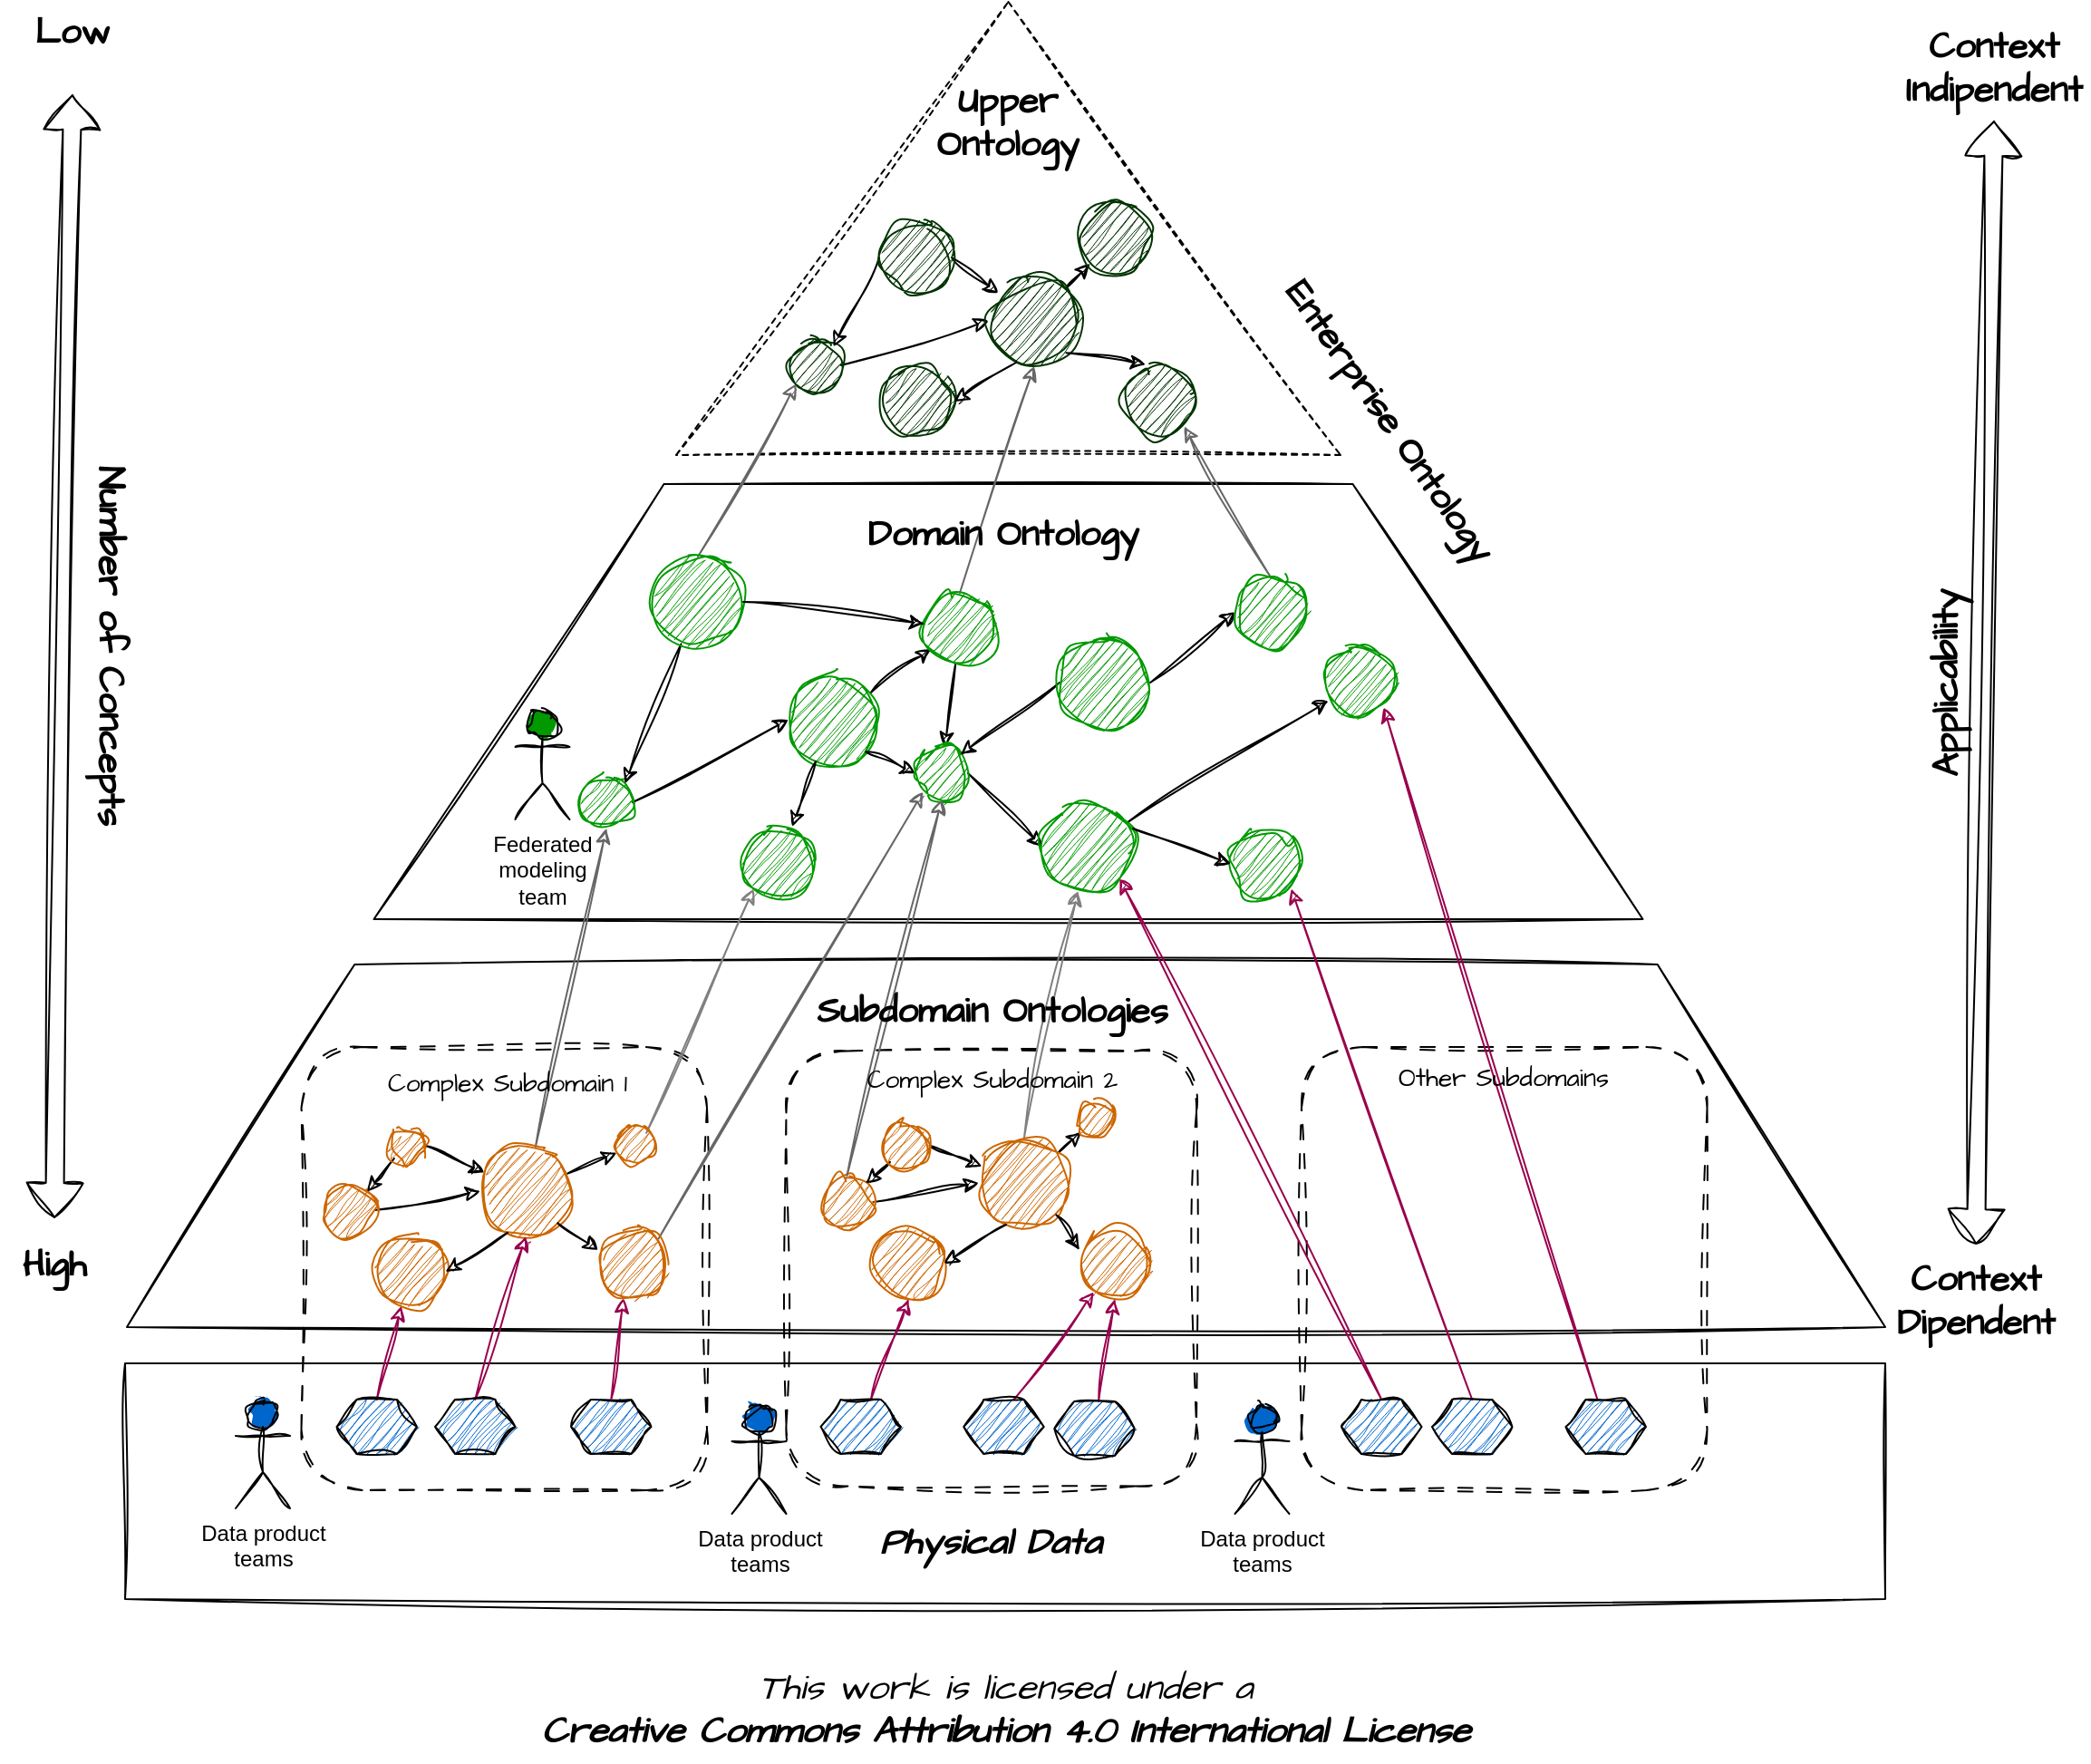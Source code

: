 <mxfile version="22.0.8" type="google">
  <diagram name="009-ontology-layers" id="O0EzCrE9_i2seC9WDiSg">
    <mxGraphModel grid="1" page="1" gridSize="10" guides="1" tooltips="1" connect="1" arrows="1" fold="1" pageScale="1" pageWidth="827" pageHeight="1169" math="0" shadow="0">
      <root>
        <mxCell id="0" />
        <mxCell id="1" parent="0" />
        <mxCell id="VSZ_r1YbwB4cjB5XSmfl-58" value="&lt;div&gt;&lt;i&gt;This work is licensed under a&lt;/i&gt;&lt;/div&gt;&lt;div&gt;&lt;b&gt;&lt;i&gt;Creative Commons Attribution 4.0 International License&lt;/i&gt;&lt;/b&gt;&lt;/div&gt;" style="text;html=1;strokeColor=none;fillColor=none;align=center;verticalAlign=middle;whiteSpace=wrap;rounded=0;fontSize=20;fontFamily=Architects Daughter;" vertex="1" parent="1">
          <mxGeometry x="-80" y="1000" width="970" height="60" as="geometry" />
        </mxCell>
        <mxCell id="y1pRrTlOwB5edAqpeRNv-113" value="" style="triangle;whiteSpace=wrap;html=1;sketch=1;hachureGap=4;jiggle=2;curveFitting=1;fontFamily=Architects Daughter;fontSource=https%3A%2F%2Ffonts.googleapis.com%2Fcss%3Ffamily%3DArchitects%2BDaughter;fontSize=20;rotation=-90;dashed=1;" vertex="1" parent="1">
          <mxGeometry x="281.25" y="30.75" width="250" height="366.5" as="geometry" />
        </mxCell>
        <mxCell id="y1pRrTlOwB5edAqpeRNv-114" value="" style="shape=trapezoid;perimeter=trapezoidPerimeter;whiteSpace=wrap;html=1;fixedSize=1;sketch=1;hachureGap=4;jiggle=2;curveFitting=1;fontFamily=Architects Daughter;fontSource=https%3A%2F%2Ffonts.googleapis.com%2Fcss%3Ffamily%3DArchitects%2BDaughter;fontSize=20;size=160;" vertex="1" parent="1">
          <mxGeometry x="56.25" y="355" width="700" height="240" as="geometry" />
        </mxCell>
        <mxCell id="y1pRrTlOwB5edAqpeRNv-115" value="" style="shape=trapezoid;perimeter=trapezoidPerimeter;whiteSpace=wrap;html=1;fixedSize=1;sketch=1;hachureGap=4;jiggle=2;curveFitting=1;fontFamily=Architects Daughter;fontSource=https%3A%2F%2Ffonts.googleapis.com%2Fcss%3Ffamily%3DArchitects%2BDaughter;fontSize=20;size=125.62;" vertex="1" parent="1">
          <mxGeometry x="-80" y="620" width="970" height="200" as="geometry" />
        </mxCell>
        <mxCell id="y1pRrTlOwB5edAqpeRNv-116" style="edgeStyle=none;rounded=0;sketch=1;hachureGap=4;jiggle=2;curveFitting=1;orthogonalLoop=1;jettySize=auto;html=1;exitX=1;exitY=0.5;exitDx=0;exitDy=0;entryX=0;entryY=0.5;entryDx=0;entryDy=0;fontFamily=Architects Daughter;fontSource=https%3A%2F%2Ffonts.googleapis.com%2Fcss%3Ffamily%3DArchitects%2BDaughter;fontSize=16;" edge="1" parent="1" source="y1pRrTlOwB5edAqpeRNv-117" target="y1pRrTlOwB5edAqpeRNv-123">
          <mxGeometry relative="1" as="geometry" />
        </mxCell>
        <mxCell id="y1pRrTlOwB5edAqpeRNv-117" value="" style="ellipse;whiteSpace=wrap;html=1;aspect=fixed;sketch=1;curveFitting=1;jiggle=2;strokeColor=#003300;fillColor=#003300;" vertex="1" parent="1">
          <mxGeometry x="285" y="275" width="29" height="29" as="geometry" />
        </mxCell>
        <mxCell id="y1pRrTlOwB5edAqpeRNv-118" value="" style="ellipse;whiteSpace=wrap;html=1;aspect=fixed;sketch=1;curveFitting=1;jiggle=2;strokeColor=#003300;fillColor=#003300;" vertex="1" parent="1">
          <mxGeometry x="470" y="290" width="39" height="39" as="geometry" />
        </mxCell>
        <mxCell id="y1pRrTlOwB5edAqpeRNv-119" style="edgeStyle=none;rounded=0;sketch=1;hachureGap=4;jiggle=2;curveFitting=1;orthogonalLoop=1;jettySize=auto;html=1;fontFamily=Architects Daughter;fontSource=https%3A%2F%2Ffonts.googleapis.com%2Fcss%3Ffamily%3DArchitects%2BDaughter;fontSize=16;exitX=1;exitY=0.5;exitDx=0;exitDy=0;" edge="1" parent="1" source="y1pRrTlOwB5edAqpeRNv-121" target="y1pRrTlOwB5edAqpeRNv-123">
          <mxGeometry relative="1" as="geometry" />
        </mxCell>
        <mxCell id="y1pRrTlOwB5edAqpeRNv-120" style="edgeStyle=none;rounded=0;sketch=1;hachureGap=4;jiggle=2;curveFitting=1;orthogonalLoop=1;jettySize=auto;html=1;exitX=0;exitY=0.5;exitDx=0;exitDy=0;entryX=1;entryY=0;entryDx=0;entryDy=0;fontFamily=Architects Daughter;fontSource=https%3A%2F%2Ffonts.googleapis.com%2Fcss%3Ffamily%3DArchitects%2BDaughter;fontSize=16;" edge="1" parent="1" source="y1pRrTlOwB5edAqpeRNv-121" target="y1pRrTlOwB5edAqpeRNv-117">
          <mxGeometry relative="1" as="geometry" />
        </mxCell>
        <mxCell id="y1pRrTlOwB5edAqpeRNv-121" value="" style="ellipse;whiteSpace=wrap;html=1;aspect=fixed;sketch=1;curveFitting=1;jiggle=2;strokeColor=#003300;fillColor=#003300;fontStyle=1" vertex="1" parent="1">
          <mxGeometry x="335" y="210" width="40" height="40" as="geometry" />
        </mxCell>
        <mxCell id="y1pRrTlOwB5edAqpeRNv-122" value="" style="edgeStyle=none;rounded=0;sketch=1;hachureGap=4;jiggle=2;curveFitting=1;orthogonalLoop=1;jettySize=auto;html=1;fontFamily=Architects Daughter;fontSource=https%3A%2F%2Ffonts.googleapis.com%2Fcss%3Ffamily%3DArchitects%2BDaughter;fontSize=16;" edge="1" parent="1" source="y1pRrTlOwB5edAqpeRNv-123" target="y1pRrTlOwB5edAqpeRNv-127">
          <mxGeometry relative="1" as="geometry" />
        </mxCell>
        <mxCell id="y1pRrTlOwB5edAqpeRNv-123" value="" style="ellipse;whiteSpace=wrap;html=1;aspect=fixed;sketch=1;curveFitting=1;jiggle=2;strokeColor=#003300;fillColor=#003300;fontStyle=1;hachureGap=4;fontFamily=Architects Daughter;fontSource=https%3A%2F%2Ffonts.googleapis.com%2Fcss%3Ffamily%3DArchitects%2BDaughter;fontSize=20;" vertex="1" parent="1">
          <mxGeometry x="395.5" y="240" width="50" height="50" as="geometry" />
        </mxCell>
        <mxCell id="y1pRrTlOwB5edAqpeRNv-124" value="" style="ellipse;whiteSpace=wrap;html=1;aspect=fixed;sketch=1;curveFitting=1;jiggle=2;strokeColor=#003300;fillColor=#003300;" vertex="1" parent="1">
          <mxGeometry x="337.25" y="290" width="39" height="39" as="geometry" />
        </mxCell>
        <mxCell id="y1pRrTlOwB5edAqpeRNv-125" style="edgeStyle=none;rounded=0;sketch=1;hachureGap=4;jiggle=2;curveFitting=1;orthogonalLoop=1;jettySize=auto;html=1;exitX=0.3;exitY=0.96;exitDx=0;exitDy=0;entryX=1;entryY=0.5;entryDx=0;entryDy=0;fontFamily=Architects Daughter;fontSource=https%3A%2F%2Ffonts.googleapis.com%2Fcss%3Ffamily%3DArchitects%2BDaughter;fontSize=16;exitPerimeter=0;" edge="1" parent="1" source="y1pRrTlOwB5edAqpeRNv-123" target="y1pRrTlOwB5edAqpeRNv-124">
          <mxGeometry relative="1" as="geometry" />
        </mxCell>
        <mxCell id="y1pRrTlOwB5edAqpeRNv-126" style="edgeStyle=none;rounded=0;sketch=1;hachureGap=4;jiggle=2;curveFitting=1;orthogonalLoop=1;jettySize=auto;html=1;exitX=1;exitY=1;exitDx=0;exitDy=0;entryX=0.308;entryY=-0.026;entryDx=0;entryDy=0;entryPerimeter=0;fontFamily=Architects Daughter;fontSource=https%3A%2F%2Ffonts.googleapis.com%2Fcss%3Ffamily%3DArchitects%2BDaughter;fontSize=16;" edge="1" parent="1" source="y1pRrTlOwB5edAqpeRNv-123" target="y1pRrTlOwB5edAqpeRNv-118">
          <mxGeometry relative="1" as="geometry" />
        </mxCell>
        <mxCell id="y1pRrTlOwB5edAqpeRNv-127" value="" style="ellipse;whiteSpace=wrap;html=1;aspect=fixed;sketch=1;curveFitting=1;jiggle=2;strokeColor=#003300;fillColor=#003300;" vertex="1" parent="1">
          <mxGeometry x="445.5" y="200" width="39" height="39" as="geometry" />
        </mxCell>
        <mxCell id="y1pRrTlOwB5edAqpeRNv-128" style="edgeStyle=none;rounded=0;sketch=1;hachureGap=4;jiggle=2;curveFitting=1;orthogonalLoop=1;jettySize=auto;html=1;exitX=1;exitY=0.5;exitDx=0;exitDy=0;entryX=0;entryY=0.5;entryDx=0;entryDy=0;fontFamily=Architects Daughter;fontSource=https%3A%2F%2Ffonts.googleapis.com%2Fcss%3Ffamily%3DArchitects%2BDaughter;fontSize=16;" edge="1" parent="1" source="y1pRrTlOwB5edAqpeRNv-129" target="y1pRrTlOwB5edAqpeRNv-134">
          <mxGeometry relative="1" as="geometry" />
        </mxCell>
        <mxCell id="y1pRrTlOwB5edAqpeRNv-129" value="" style="ellipse;whiteSpace=wrap;html=1;aspect=fixed;sketch=1;curveFitting=1;jiggle=2;strokeColor=#009900;fillColor=#009900;" vertex="1" parent="1">
          <mxGeometry x="170" y="516" width="29" height="29" as="geometry" />
        </mxCell>
        <mxCell id="y1pRrTlOwB5edAqpeRNv-130" style="edgeStyle=none;rounded=0;sketch=1;hachureGap=4;jiggle=2;curveFitting=1;orthogonalLoop=1;jettySize=auto;html=1;entryX=1;entryY=0;entryDx=0;entryDy=0;fontFamily=Architects Daughter;fontSource=https%3A%2F%2Ffonts.googleapis.com%2Fcss%3Ffamily%3DArchitects%2BDaughter;fontSize=16;" edge="1" parent="1" source="y1pRrTlOwB5edAqpeRNv-132" target="y1pRrTlOwB5edAqpeRNv-129">
          <mxGeometry relative="1" as="geometry" />
        </mxCell>
        <mxCell id="y1pRrTlOwB5edAqpeRNv-131" style="edgeStyle=none;rounded=0;sketch=1;hachureGap=4;jiggle=2;curveFitting=1;orthogonalLoop=1;jettySize=auto;html=1;exitX=0.5;exitY=0;exitDx=0;exitDy=0;entryX=0;entryY=1;entryDx=0;entryDy=0;fontFamily=Architects Daughter;fontSource=https%3A%2F%2Ffonts.googleapis.com%2Fcss%3Ffamily%3DArchitects%2BDaughter;fontSize=16;strokeColor=#666666;" edge="1" parent="1" source="y1pRrTlOwB5edAqpeRNv-132" target="y1pRrTlOwB5edAqpeRNv-117">
          <mxGeometry relative="1" as="geometry" />
        </mxCell>
        <mxCell id="y1pRrTlOwB5edAqpeRNv-132" value="" style="ellipse;whiteSpace=wrap;html=1;aspect=fixed;sketch=1;curveFitting=1;jiggle=2;strokeColor=#009900;fillColor=#009900;fontStyle=1" vertex="1" parent="1">
          <mxGeometry x="210" y="395" width="50" height="50" as="geometry" />
        </mxCell>
        <mxCell id="y1pRrTlOwB5edAqpeRNv-133" value="" style="edgeStyle=none;rounded=0;sketch=1;hachureGap=4;jiggle=2;curveFitting=1;orthogonalLoop=1;jettySize=auto;html=1;fontFamily=Architects Daughter;fontSource=https%3A%2F%2Ffonts.googleapis.com%2Fcss%3Ffamily%3DArchitects%2BDaughter;fontSize=16;" edge="1" parent="1" source="y1pRrTlOwB5edAqpeRNv-134" target="y1pRrTlOwB5edAqpeRNv-140">
          <mxGeometry relative="1" as="geometry" />
        </mxCell>
        <mxCell id="y1pRrTlOwB5edAqpeRNv-134" value="" style="ellipse;whiteSpace=wrap;html=1;aspect=fixed;sketch=1;curveFitting=1;jiggle=2;strokeColor=#009900;fillColor=#009900;fontStyle=1;hachureGap=4;fontFamily=Architects Daughter;fontSource=https%3A%2F%2Ffonts.googleapis.com%2Fcss%3Ffamily%3DArchitects%2BDaughter;fontSize=20;" vertex="1" parent="1">
          <mxGeometry x="285" y="460" width="50" height="50" as="geometry" />
        </mxCell>
        <mxCell id="y1pRrTlOwB5edAqpeRNv-135" value="" style="ellipse;whiteSpace=wrap;html=1;aspect=fixed;sketch=1;curveFitting=1;jiggle=2;strokeColor=#009900;fillColor=#009900;" vertex="1" parent="1">
          <mxGeometry x="260" y="545" width="39" height="39" as="geometry" />
        </mxCell>
        <mxCell id="y1pRrTlOwB5edAqpeRNv-136" style="edgeStyle=none;rounded=0;sketch=1;hachureGap=4;jiggle=2;curveFitting=1;orthogonalLoop=1;jettySize=auto;html=1;exitX=0.3;exitY=0.96;exitDx=0;exitDy=0;entryX=0.692;entryY=-0.026;entryDx=0;entryDy=0;entryPerimeter=0;fontFamily=Architects Daughter;fontSource=https%3A%2F%2Ffonts.googleapis.com%2Fcss%3Ffamily%3DArchitects%2BDaughter;fontSize=16;exitPerimeter=0;" edge="1" parent="1" source="y1pRrTlOwB5edAqpeRNv-134" target="y1pRrTlOwB5edAqpeRNv-135">
          <mxGeometry relative="1" as="geometry" />
        </mxCell>
        <mxCell id="y1pRrTlOwB5edAqpeRNv-137" style="edgeStyle=none;rounded=0;sketch=1;hachureGap=4;jiggle=2;curveFitting=1;orthogonalLoop=1;jettySize=auto;html=1;exitX=1;exitY=1;exitDx=0;exitDy=0;entryX=0;entryY=0.5;entryDx=0;entryDy=0;fontFamily=Architects Daughter;fontSource=https%3A%2F%2Ffonts.googleapis.com%2Fcss%3Ffamily%3DArchitects%2BDaughter;fontSize=16;" edge="1" parent="1" source="y1pRrTlOwB5edAqpeRNv-134" target="y1pRrTlOwB5edAqpeRNv-142">
          <mxGeometry relative="1" as="geometry">
            <mxPoint x="347.012" y="543.986" as="targetPoint" />
          </mxGeometry>
        </mxCell>
        <mxCell id="y1pRrTlOwB5edAqpeRNv-138" style="edgeStyle=none;rounded=0;sketch=1;hachureGap=4;jiggle=2;curveFitting=1;orthogonalLoop=1;jettySize=auto;html=1;fontFamily=Architects Daughter;fontSource=https%3A%2F%2Ffonts.googleapis.com%2Fcss%3Ffamily%3DArchitects%2BDaughter;fontSize=16;" edge="1" parent="1" source="y1pRrTlOwB5edAqpeRNv-140" target="y1pRrTlOwB5edAqpeRNv-142">
          <mxGeometry relative="1" as="geometry" />
        </mxCell>
        <mxCell id="y1pRrTlOwB5edAqpeRNv-139" style="edgeStyle=none;rounded=0;sketch=1;hachureGap=4;jiggle=2;curveFitting=1;orthogonalLoop=1;jettySize=auto;html=1;exitX=0.5;exitY=0;exitDx=0;exitDy=0;entryX=0.5;entryY=1;entryDx=0;entryDy=0;fontFamily=Architects Daughter;fontSource=https%3A%2F%2Ffonts.googleapis.com%2Fcss%3Ffamily%3DArchitects%2BDaughter;fontSize=16;strokeColor=#666666;" edge="1" parent="1" source="y1pRrTlOwB5edAqpeRNv-140" target="y1pRrTlOwB5edAqpeRNv-123">
          <mxGeometry relative="1" as="geometry" />
        </mxCell>
        <mxCell id="y1pRrTlOwB5edAqpeRNv-140" value="" style="ellipse;whiteSpace=wrap;html=1;aspect=fixed;sketch=1;curveFitting=1;jiggle=2;strokeColor=#009900;fillColor=#009900;" vertex="1" parent="1">
          <mxGeometry x="360" y="415" width="39" height="39" as="geometry" />
        </mxCell>
        <mxCell id="y1pRrTlOwB5edAqpeRNv-141" style="edgeStyle=none;rounded=0;sketch=1;hachureGap=4;jiggle=2;curveFitting=1;orthogonalLoop=1;jettySize=auto;html=1;exitX=1;exitY=0.5;exitDx=0;exitDy=0;entryX=0;entryY=0.5;entryDx=0;entryDy=0;fontFamily=Architects Daughter;fontSource=https%3A%2F%2Ffonts.googleapis.com%2Fcss%3Ffamily%3DArchitects%2BDaughter;fontSize=16;" edge="1" parent="1" source="y1pRrTlOwB5edAqpeRNv-142" target="y1pRrTlOwB5edAqpeRNv-148">
          <mxGeometry relative="1" as="geometry" />
        </mxCell>
        <mxCell id="y1pRrTlOwB5edAqpeRNv-142" value="" style="ellipse;whiteSpace=wrap;html=1;aspect=fixed;sketch=1;curveFitting=1;jiggle=2;strokeColor=#009900;fillColor=#009900;" vertex="1" parent="1">
          <mxGeometry x="355" y="500" width="29" height="29" as="geometry" />
        </mxCell>
        <mxCell id="y1pRrTlOwB5edAqpeRNv-143" value="" style="ellipse;whiteSpace=wrap;html=1;aspect=fixed;sketch=1;curveFitting=1;jiggle=2;strokeColor=#009900;fillColor=#009900;" vertex="1" parent="1">
          <mxGeometry x="529" y="545" width="39" height="39" as="geometry" />
        </mxCell>
        <mxCell id="y1pRrTlOwB5edAqpeRNv-144" style="edgeStyle=none;rounded=0;sketch=1;hachureGap=4;jiggle=2;curveFitting=1;orthogonalLoop=1;jettySize=auto;html=1;fontFamily=Architects Daughter;fontSource=https%3A%2F%2Ffonts.googleapis.com%2Fcss%3Ffamily%3DArchitects%2BDaughter;fontSize=16;exitX=1;exitY=0.5;exitDx=0;exitDy=0;entryX=0;entryY=0.5;entryDx=0;entryDy=0;" edge="1" parent="1" source="y1pRrTlOwB5edAqpeRNv-146" target="y1pRrTlOwB5edAqpeRNv-150">
          <mxGeometry relative="1" as="geometry" />
        </mxCell>
        <mxCell id="y1pRrTlOwB5edAqpeRNv-145" style="edgeStyle=none;rounded=0;sketch=1;hachureGap=4;jiggle=2;curveFitting=1;orthogonalLoop=1;jettySize=auto;html=1;exitX=0;exitY=0.5;exitDx=0;exitDy=0;entryX=1;entryY=0;entryDx=0;entryDy=0;fontFamily=Architects Daughter;fontSource=https%3A%2F%2Ffonts.googleapis.com%2Fcss%3Ffamily%3DArchitects%2BDaughter;fontSize=16;" edge="1" parent="1" source="y1pRrTlOwB5edAqpeRNv-146" target="y1pRrTlOwB5edAqpeRNv-142">
          <mxGeometry relative="1" as="geometry" />
        </mxCell>
        <mxCell id="y1pRrTlOwB5edAqpeRNv-146" value="" style="ellipse;whiteSpace=wrap;html=1;aspect=fixed;sketch=1;curveFitting=1;jiggle=2;strokeColor=#009900;fillColor=#009900;fontStyle=1" vertex="1" parent="1">
          <mxGeometry x="434.5" y="439.5" width="50" height="50" as="geometry" />
        </mxCell>
        <mxCell id="y1pRrTlOwB5edAqpeRNv-147" value="" style="edgeStyle=none;rounded=0;sketch=1;hachureGap=4;jiggle=2;curveFitting=1;orthogonalLoop=1;jettySize=auto;html=1;fontFamily=Architects Daughter;fontSource=https%3A%2F%2Ffonts.googleapis.com%2Fcss%3Ffamily%3DArchitects%2BDaughter;fontSize=16;" edge="1" parent="1" source="y1pRrTlOwB5edAqpeRNv-148" target="y1pRrTlOwB5edAqpeRNv-152">
          <mxGeometry relative="1" as="geometry" />
        </mxCell>
        <mxCell id="y1pRrTlOwB5edAqpeRNv-148" value="" style="ellipse;whiteSpace=wrap;html=1;aspect=fixed;sketch=1;curveFitting=1;jiggle=2;strokeColor=#009900;fillColor=#009900;fontStyle=1;hachureGap=4;fontFamily=Architects Daughter;fontSource=https%3A%2F%2Ffonts.googleapis.com%2Fcss%3Ffamily%3DArchitects%2BDaughter;fontSize=20;" vertex="1" parent="1">
          <mxGeometry x="425" y="530" width="50" height="50" as="geometry" />
        </mxCell>
        <mxCell id="y1pRrTlOwB5edAqpeRNv-149" style="edgeStyle=none;rounded=0;sketch=1;hachureGap=4;jiggle=2;curveFitting=1;orthogonalLoop=1;jettySize=auto;html=1;exitX=0.5;exitY=0;exitDx=0;exitDy=0;entryX=1;entryY=1;entryDx=0;entryDy=0;fontFamily=Architects Daughter;fontSource=https%3A%2F%2Ffonts.googleapis.com%2Fcss%3Ffamily%3DArchitects%2BDaughter;fontSize=16;strokeColor=#666666;" edge="1" parent="1" source="y1pRrTlOwB5edAqpeRNv-150" target="y1pRrTlOwB5edAqpeRNv-118">
          <mxGeometry relative="1" as="geometry" />
        </mxCell>
        <mxCell id="y1pRrTlOwB5edAqpeRNv-150" value="" style="ellipse;whiteSpace=wrap;html=1;aspect=fixed;sketch=1;curveFitting=1;jiggle=2;strokeColor=#009900;fillColor=#009900;" vertex="1" parent="1">
          <mxGeometry x="531.25" y="406" width="39" height="39" as="geometry" />
        </mxCell>
        <mxCell id="y1pRrTlOwB5edAqpeRNv-151" style="edgeStyle=none;rounded=0;sketch=1;hachureGap=4;jiggle=2;curveFitting=1;orthogonalLoop=1;jettySize=auto;html=1;exitX=1;exitY=0.3;exitDx=0;exitDy=0;entryX=0;entryY=0.5;entryDx=0;entryDy=0;fontFamily=Architects Daughter;fontSource=https%3A%2F%2Ffonts.googleapis.com%2Fcss%3Ffamily%3DArchitects%2BDaughter;fontSize=16;exitPerimeter=0;" edge="1" parent="1" source="y1pRrTlOwB5edAqpeRNv-148" target="y1pRrTlOwB5edAqpeRNv-143">
          <mxGeometry relative="1" as="geometry" />
        </mxCell>
        <mxCell id="y1pRrTlOwB5edAqpeRNv-152" value="" style="ellipse;whiteSpace=wrap;html=1;aspect=fixed;sketch=1;curveFitting=1;jiggle=2;strokeColor=#009900;fillColor=#009900;" vertex="1" parent="1">
          <mxGeometry x="580" y="445" width="39" height="39" as="geometry" />
        </mxCell>
        <mxCell id="y1pRrTlOwB5edAqpeRNv-153" value="" style="edgeStyle=none;rounded=0;sketch=1;hachureGap=4;jiggle=2;curveFitting=1;orthogonalLoop=1;jettySize=auto;html=1;fontFamily=Architects Daughter;fontSource=https%3A%2F%2Ffonts.googleapis.com%2Fcss%3Ffamily%3DArchitects%2BDaughter;fontSize=16;exitX=1;exitY=0.5;exitDx=0;exitDy=0;" edge="1" parent="1" source="y1pRrTlOwB5edAqpeRNv-132" target="y1pRrTlOwB5edAqpeRNv-140">
          <mxGeometry relative="1" as="geometry">
            <mxPoint x="260" y="420" as="sourcePoint" />
            <mxPoint x="295" y="465" as="targetPoint" />
          </mxGeometry>
        </mxCell>
        <mxCell id="y1pRrTlOwB5edAqpeRNv-154" value="Upper Ontology" style="text;html=1;strokeColor=none;fillColor=none;align=center;verticalAlign=middle;whiteSpace=wrap;rounded=0;fontSize=20;fontFamily=Architects Daughter;fontStyle=1" vertex="1" parent="1">
          <mxGeometry x="376.25" y="140" width="60" height="30" as="geometry" />
        </mxCell>
        <mxCell id="y1pRrTlOwB5edAqpeRNv-155" value="Enterprise&amp;nbsp;Ontology" style="text;html=1;strokeColor=none;fillColor=none;align=center;verticalAlign=middle;whiteSpace=wrap;rounded=0;fontSize=20;fontFamily=Architects Daughter;rotation=55;fontStyle=1" vertex="1" parent="1">
          <mxGeometry x="520" y="304" width="193.75" height="32.68" as="geometry" />
        </mxCell>
        <mxCell id="y1pRrTlOwB5edAqpeRNv-156" value="" style="rounded=0;whiteSpace=wrap;html=1;sketch=1;hachureGap=4;jiggle=2;curveFitting=1;fontFamily=Architects Daughter;fontSource=https%3A%2F%2Ffonts.googleapis.com%2Fcss%3Ffamily%3DArchitects%2BDaughter;fontSize=20;" vertex="1" parent="1">
          <mxGeometry x="-81" y="840" width="971" height="130" as="geometry" />
        </mxCell>
        <mxCell id="y1pRrTlOwB5edAqpeRNv-157" value="" style="rounded=1;whiteSpace=wrap;html=1;sketch=1;hachureGap=4;jiggle=2;curveFitting=1;fontFamily=Architects Daughter;fontSource=https%3A%2F%2Ffonts.googleapis.com%2Fcss%3Ffamily%3DArchitects%2BDaughter;fontSize=20;dashed=1;dashPattern=8 8;fillColor=none;" vertex="1" parent="1">
          <mxGeometry x="283.75" y="667.75" width="226.25" height="240" as="geometry" />
        </mxCell>
        <mxCell id="y1pRrTlOwB5edAqpeRNv-158" value="" style="rounded=1;whiteSpace=wrap;html=1;sketch=1;hachureGap=4;jiggle=2;curveFitting=1;fontFamily=Architects Daughter;fontSource=https%3A%2F%2Ffonts.googleapis.com%2Fcss%3Ffamily%3DArchitects%2BDaughter;fontSize=20;dashed=1;dashPattern=8 8;fillColor=none;" vertex="1" parent="1">
          <mxGeometry x="16.25" y="665.5" width="223.75" height="244.5" as="geometry" />
        </mxCell>
        <mxCell id="y1pRrTlOwB5edAqpeRNv-159" style="edgeStyle=none;rounded=0;sketch=1;hachureGap=4;jiggle=2;curveFitting=1;orthogonalLoop=1;jettySize=auto;html=1;exitX=1;exitY=0.5;exitDx=0;exitDy=0;entryX=0;entryY=0.5;entryDx=0;entryDy=0;fontFamily=Architects Daughter;fontSource=https%3A%2F%2Ffonts.googleapis.com%2Fcss%3Ffamily%3DArchitects%2BDaughter;fontSize=16;" edge="1" parent="1" source="y1pRrTlOwB5edAqpeRNv-160" target="y1pRrTlOwB5edAqpeRNv-168">
          <mxGeometry relative="1" as="geometry" />
        </mxCell>
        <mxCell id="y1pRrTlOwB5edAqpeRNv-160" value="" style="ellipse;whiteSpace=wrap;html=1;aspect=fixed;sketch=1;curveFitting=1;jiggle=2;strokeColor=#CC6600;fillColor=#CC6600;" vertex="1" parent="1">
          <mxGeometry x="27.75" y="741" width="29" height="29" as="geometry" />
        </mxCell>
        <mxCell id="y1pRrTlOwB5edAqpeRNv-161" style="edgeStyle=none;rounded=0;sketch=1;hachureGap=4;jiggle=2;curveFitting=1;orthogonalLoop=1;jettySize=auto;html=1;exitX=1;exitY=0;exitDx=0;exitDy=0;entryX=0;entryY=1;entryDx=0;entryDy=0;fontFamily=Architects Daughter;fontSource=https%3A%2F%2Ffonts.googleapis.com%2Fcss%3Ffamily%3DArchitects%2BDaughter;fontSize=16;strokeColor=#666666;" edge="1" parent="1" source="y1pRrTlOwB5edAqpeRNv-162" target="y1pRrTlOwB5edAqpeRNv-142">
          <mxGeometry relative="1" as="geometry" />
        </mxCell>
        <mxCell id="y1pRrTlOwB5edAqpeRNv-162" value="" style="ellipse;whiteSpace=wrap;html=1;aspect=fixed;sketch=1;curveFitting=1;jiggle=2;strokeColor=#CC6600;fillColor=#CC6600;" vertex="1" parent="1">
          <mxGeometry x="180" y="765.5" width="39" height="39" as="geometry" />
        </mxCell>
        <mxCell id="y1pRrTlOwB5edAqpeRNv-163" style="edgeStyle=none;rounded=0;sketch=1;hachureGap=4;jiggle=2;curveFitting=1;orthogonalLoop=1;jettySize=auto;html=1;fontFamily=Architects Daughter;fontSource=https%3A%2F%2Ffonts.googleapis.com%2Fcss%3Ffamily%3DArchitects%2BDaughter;fontSize=16;exitX=1;exitY=0.5;exitDx=0;exitDy=0;" edge="1" parent="1" source="y1pRrTlOwB5edAqpeRNv-165" target="y1pRrTlOwB5edAqpeRNv-168">
          <mxGeometry relative="1" as="geometry" />
        </mxCell>
        <mxCell id="y1pRrTlOwB5edAqpeRNv-164" style="edgeStyle=none;rounded=0;sketch=1;hachureGap=4;jiggle=2;curveFitting=1;orthogonalLoop=1;jettySize=auto;html=1;exitX=0;exitY=1;exitDx=0;exitDy=0;entryX=1;entryY=0;entryDx=0;entryDy=0;fontFamily=Architects Daughter;fontSource=https%3A%2F%2Ffonts.googleapis.com%2Fcss%3Ffamily%3DArchitects%2BDaughter;fontSize=16;" edge="1" parent="1" source="y1pRrTlOwB5edAqpeRNv-165" target="y1pRrTlOwB5edAqpeRNv-160">
          <mxGeometry relative="1" as="geometry" />
        </mxCell>
        <mxCell id="y1pRrTlOwB5edAqpeRNv-165" value="" style="ellipse;whiteSpace=wrap;html=1;aspect=fixed;sketch=1;curveFitting=1;jiggle=2;strokeColor=#CC6600;fillColor=#CC6600;fontStyle=1" vertex="1" parent="1">
          <mxGeometry x="64.5" y="710" width="20" height="20" as="geometry" />
        </mxCell>
        <mxCell id="y1pRrTlOwB5edAqpeRNv-166" value="" style="edgeStyle=none;rounded=0;sketch=1;hachureGap=4;jiggle=2;curveFitting=1;orthogonalLoop=1;jettySize=auto;html=1;fontFamily=Architects Daughter;fontSource=https%3A%2F%2Ffonts.googleapis.com%2Fcss%3Ffamily%3DArchitects%2BDaughter;fontSize=16;" edge="1" parent="1" source="y1pRrTlOwB5edAqpeRNv-168" target="y1pRrTlOwB5edAqpeRNv-173">
          <mxGeometry relative="1" as="geometry" />
        </mxCell>
        <mxCell id="y1pRrTlOwB5edAqpeRNv-167" style="edgeStyle=none;rounded=0;sketch=1;hachureGap=4;jiggle=2;curveFitting=1;orthogonalLoop=1;jettySize=auto;html=1;entryX=0.5;entryY=1;entryDx=0;entryDy=0;fontFamily=Architects Daughter;fontSource=https%3A%2F%2Ffonts.googleapis.com%2Fcss%3Ffamily%3DArchitects%2BDaughter;fontSize=16;strokeColor=#666666;" edge="1" parent="1" source="y1pRrTlOwB5edAqpeRNv-168" target="y1pRrTlOwB5edAqpeRNv-129">
          <mxGeometry relative="1" as="geometry" />
        </mxCell>
        <mxCell id="y1pRrTlOwB5edAqpeRNv-168" value="" style="ellipse;whiteSpace=wrap;html=1;aspect=fixed;sketch=1;curveFitting=1;jiggle=2;strokeColor=#CC6600;fillColor=#CC6600;fontStyle=1;hachureGap=4;fontFamily=Architects Daughter;fontSource=https%3A%2F%2Ffonts.googleapis.com%2Fcss%3Ffamily%3DArchitects%2BDaughter;fontSize=20;" vertex="1" parent="1">
          <mxGeometry x="115" y="720" width="50" height="50" as="geometry" />
        </mxCell>
        <mxCell id="y1pRrTlOwB5edAqpeRNv-169" value="" style="ellipse;whiteSpace=wrap;html=1;aspect=fixed;sketch=1;curveFitting=1;jiggle=2;strokeColor=#CC6600;fillColor=#CC6600;" vertex="1" parent="1">
          <mxGeometry x="56.75" y="770" width="39" height="39" as="geometry" />
        </mxCell>
        <mxCell id="y1pRrTlOwB5edAqpeRNv-170" style="edgeStyle=none;rounded=0;sketch=1;hachureGap=4;jiggle=2;curveFitting=1;orthogonalLoop=1;jettySize=auto;html=1;exitX=0.3;exitY=0.96;exitDx=0;exitDy=0;entryX=1;entryY=0.5;entryDx=0;entryDy=0;fontFamily=Architects Daughter;fontSource=https%3A%2F%2Ffonts.googleapis.com%2Fcss%3Ffamily%3DArchitects%2BDaughter;fontSize=16;exitPerimeter=0;" edge="1" parent="1" source="y1pRrTlOwB5edAqpeRNv-168" target="y1pRrTlOwB5edAqpeRNv-169">
          <mxGeometry relative="1" as="geometry" />
        </mxCell>
        <mxCell id="y1pRrTlOwB5edAqpeRNv-171" style="edgeStyle=none;rounded=0;sketch=1;hachureGap=4;jiggle=2;curveFitting=1;orthogonalLoop=1;jettySize=auto;html=1;exitX=1;exitY=1;exitDx=0;exitDy=0;entryX=0;entryY=0.308;entryDx=0;entryDy=0;entryPerimeter=0;fontFamily=Architects Daughter;fontSource=https%3A%2F%2Ffonts.googleapis.com%2Fcss%3Ffamily%3DArchitects%2BDaughter;fontSize=16;" edge="1" parent="1" source="y1pRrTlOwB5edAqpeRNv-168" target="y1pRrTlOwB5edAqpeRNv-162">
          <mxGeometry relative="1" as="geometry" />
        </mxCell>
        <mxCell id="y1pRrTlOwB5edAqpeRNv-172" style="edgeStyle=none;rounded=0;sketch=1;hachureGap=4;jiggle=2;curveFitting=1;orthogonalLoop=1;jettySize=auto;html=1;exitX=1;exitY=0;exitDx=0;exitDy=0;entryX=0;entryY=1;entryDx=0;entryDy=0;fontFamily=Architects Daughter;fontSource=https%3A%2F%2Ffonts.googleapis.com%2Fcss%3Ffamily%3DArchitects%2BDaughter;fontSize=16;strokeColor=#808080;" edge="1" parent="1" source="y1pRrTlOwB5edAqpeRNv-173" target="y1pRrTlOwB5edAqpeRNv-135">
          <mxGeometry relative="1" as="geometry" />
        </mxCell>
        <mxCell id="y1pRrTlOwB5edAqpeRNv-173" value="" style="ellipse;whiteSpace=wrap;html=1;aspect=fixed;sketch=1;curveFitting=1;jiggle=2;strokeColor=#CC6600;fillColor=#CC6600;" vertex="1" parent="1">
          <mxGeometry x="189.5" y="710" width="20" height="20" as="geometry" />
        </mxCell>
        <mxCell id="y1pRrTlOwB5edAqpeRNv-174" style="edgeStyle=none;rounded=0;sketch=1;hachureGap=4;jiggle=2;curveFitting=1;orthogonalLoop=1;jettySize=auto;html=1;exitX=1;exitY=0.5;exitDx=0;exitDy=0;entryX=0;entryY=0.5;entryDx=0;entryDy=0;fontFamily=Architects Daughter;fontSource=https%3A%2F%2Ffonts.googleapis.com%2Fcss%3Ffamily%3DArchitects%2BDaughter;fontSize=16;" edge="1" parent="1" source="y1pRrTlOwB5edAqpeRNv-175" target="y1pRrTlOwB5edAqpeRNv-183">
          <mxGeometry relative="1" as="geometry" />
        </mxCell>
        <mxCell id="y1pRrTlOwB5edAqpeRNv-175" value="" style="ellipse;whiteSpace=wrap;html=1;aspect=fixed;sketch=1;curveFitting=1;jiggle=2;strokeColor=#CC6600;fillColor=#CC6600;" vertex="1" parent="1">
          <mxGeometry x="302.75" y="736.5" width="29" height="29" as="geometry" />
        </mxCell>
        <mxCell id="y1pRrTlOwB5edAqpeRNv-176" style="edgeStyle=none;rounded=0;sketch=1;hachureGap=4;jiggle=2;curveFitting=1;orthogonalLoop=1;jettySize=auto;html=1;exitX=0.5;exitY=0;exitDx=0;exitDy=0;entryX=0.5;entryY=1;entryDx=0;entryDy=0;fontFamily=Architects Daughter;fontSource=https%3A%2F%2Ffonts.googleapis.com%2Fcss%3Ffamily%3DArchitects%2BDaughter;fontSize=16;strokeColor=#666666;" edge="1" parent="1" source="y1pRrTlOwB5edAqpeRNv-175" target="y1pRrTlOwB5edAqpeRNv-142">
          <mxGeometry relative="1" as="geometry" />
        </mxCell>
        <mxCell id="y1pRrTlOwB5edAqpeRNv-177" value="" style="ellipse;whiteSpace=wrap;html=1;aspect=fixed;sketch=1;curveFitting=1;jiggle=2;strokeColor=#CC6600;fillColor=#CC6600;" vertex="1" parent="1">
          <mxGeometry x="445.5" y="765.5" width="39" height="39" as="geometry" />
        </mxCell>
        <mxCell id="y1pRrTlOwB5edAqpeRNv-178" style="edgeStyle=none;rounded=0;sketch=1;hachureGap=4;jiggle=2;curveFitting=1;orthogonalLoop=1;jettySize=auto;html=1;fontFamily=Architects Daughter;fontSource=https%3A%2F%2Ffonts.googleapis.com%2Fcss%3Ffamily%3DArchitects%2BDaughter;fontSize=16;exitX=1;exitY=0.5;exitDx=0;exitDy=0;" edge="1" parent="1" source="y1pRrTlOwB5edAqpeRNv-180" target="y1pRrTlOwB5edAqpeRNv-183">
          <mxGeometry relative="1" as="geometry" />
        </mxCell>
        <mxCell id="y1pRrTlOwB5edAqpeRNv-179" style="edgeStyle=none;rounded=0;sketch=1;hachureGap=4;jiggle=2;curveFitting=1;orthogonalLoop=1;jettySize=auto;html=1;exitX=0;exitY=1;exitDx=0;exitDy=0;entryX=1;entryY=0;entryDx=0;entryDy=0;fontFamily=Architects Daughter;fontSource=https%3A%2F%2Ffonts.googleapis.com%2Fcss%3Ffamily%3DArchitects%2BDaughter;fontSize=16;" edge="1" parent="1" source="y1pRrTlOwB5edAqpeRNv-180" target="y1pRrTlOwB5edAqpeRNv-175">
          <mxGeometry relative="1" as="geometry" />
        </mxCell>
        <mxCell id="y1pRrTlOwB5edAqpeRNv-180" value="" style="ellipse;whiteSpace=wrap;html=1;aspect=fixed;sketch=1;curveFitting=1;jiggle=2;strokeColor=#CC6600;fillColor=#CC6600;fontStyle=1" vertex="1" parent="1">
          <mxGeometry x="337.25" y="707.25" width="25.5" height="25.5" as="geometry" />
        </mxCell>
        <mxCell id="y1pRrTlOwB5edAqpeRNv-181" value="" style="edgeStyle=none;rounded=0;sketch=1;hachureGap=4;jiggle=2;curveFitting=1;orthogonalLoop=1;jettySize=auto;html=1;fontFamily=Architects Daughter;fontSource=https%3A%2F%2Ffonts.googleapis.com%2Fcss%3Ffamily%3DArchitects%2BDaughter;fontSize=16;" edge="1" parent="1" source="y1pRrTlOwB5edAqpeRNv-183" target="y1pRrTlOwB5edAqpeRNv-187">
          <mxGeometry relative="1" as="geometry" />
        </mxCell>
        <mxCell id="y1pRrTlOwB5edAqpeRNv-182" style="edgeStyle=none;rounded=0;sketch=1;hachureGap=4;jiggle=2;curveFitting=1;orthogonalLoop=1;jettySize=auto;html=1;exitX=0.5;exitY=0;exitDx=0;exitDy=0;fontFamily=Architects Daughter;fontSource=https%3A%2F%2Ffonts.googleapis.com%2Fcss%3Ffamily%3DArchitects%2BDaughter;fontSize=16;strokeColor=#808080;" edge="1" parent="1" source="y1pRrTlOwB5edAqpeRNv-183" target="y1pRrTlOwB5edAqpeRNv-148">
          <mxGeometry relative="1" as="geometry" />
        </mxCell>
        <mxCell id="y1pRrTlOwB5edAqpeRNv-183" value="" style="ellipse;whiteSpace=wrap;html=1;aspect=fixed;sketch=1;curveFitting=1;jiggle=2;strokeColor=#CC6600;fillColor=#CC6600;fontStyle=1;hachureGap=4;fontFamily=Architects Daughter;fontSource=https%3A%2F%2Ffonts.googleapis.com%2Fcss%3Ffamily%3DArchitects%2BDaughter;fontSize=20;" vertex="1" parent="1">
          <mxGeometry x="390" y="715.5" width="50" height="50" as="geometry" />
        </mxCell>
        <mxCell id="y1pRrTlOwB5edAqpeRNv-184" value="" style="ellipse;whiteSpace=wrap;html=1;aspect=fixed;sketch=1;curveFitting=1;jiggle=2;strokeColor=#CC6600;fillColor=#CC6600;" vertex="1" parent="1">
          <mxGeometry x="331.75" y="765.5" width="39" height="39" as="geometry" />
        </mxCell>
        <mxCell id="y1pRrTlOwB5edAqpeRNv-185" style="edgeStyle=none;rounded=0;sketch=1;hachureGap=4;jiggle=2;curveFitting=1;orthogonalLoop=1;jettySize=auto;html=1;exitX=0.3;exitY=0.96;exitDx=0;exitDy=0;entryX=1;entryY=0.5;entryDx=0;entryDy=0;fontFamily=Architects Daughter;fontSource=https%3A%2F%2Ffonts.googleapis.com%2Fcss%3Ffamily%3DArchitects%2BDaughter;fontSize=16;exitPerimeter=0;" edge="1" parent="1" source="y1pRrTlOwB5edAqpeRNv-183" target="y1pRrTlOwB5edAqpeRNv-184">
          <mxGeometry relative="1" as="geometry" />
        </mxCell>
        <mxCell id="y1pRrTlOwB5edAqpeRNv-186" style="edgeStyle=none;rounded=0;sketch=1;hachureGap=4;jiggle=2;curveFitting=1;orthogonalLoop=1;jettySize=auto;html=1;exitX=1;exitY=1;exitDx=0;exitDy=0;entryX=0;entryY=0.308;entryDx=0;entryDy=0;entryPerimeter=0;fontFamily=Architects Daughter;fontSource=https%3A%2F%2Ffonts.googleapis.com%2Fcss%3Ffamily%3DArchitects%2BDaughter;fontSize=16;" edge="1" parent="1" source="y1pRrTlOwB5edAqpeRNv-183" target="y1pRrTlOwB5edAqpeRNv-177">
          <mxGeometry relative="1" as="geometry" />
        </mxCell>
        <mxCell id="y1pRrTlOwB5edAqpeRNv-187" value="" style="ellipse;whiteSpace=wrap;html=1;aspect=fixed;sketch=1;curveFitting=1;jiggle=2;strokeColor=#CC6600;fillColor=#CC6600;" vertex="1" parent="1">
          <mxGeometry x="444" y="695.5" width="20" height="20" as="geometry" />
        </mxCell>
        <mxCell id="y1pRrTlOwB5edAqpeRNv-188" value="" style="rounded=1;whiteSpace=wrap;html=1;sketch=1;hachureGap=4;jiggle=2;curveFitting=1;fontFamily=Architects Daughter;fontSource=https%3A%2F%2Ffonts.googleapis.com%2Fcss%3Ffamily%3DArchitects%2BDaughter;fontSize=20;dashed=1;dashPattern=8 8;fillColor=none;" vertex="1" parent="1">
          <mxGeometry x="568" y="665.5" width="223.75" height="244.5" as="geometry" />
        </mxCell>
        <mxCell id="y1pRrTlOwB5edAqpeRNv-189" value="Complex Subdomain 2" style="text;html=1;strokeColor=none;fillColor=none;align=center;verticalAlign=middle;whiteSpace=wrap;rounded=0;fontSize=14;fontFamily=Architects Daughter;" vertex="1" parent="1">
          <mxGeometry x="285" y="668.75" width="225" height="30" as="geometry" />
        </mxCell>
        <mxCell id="y1pRrTlOwB5edAqpeRNv-190" value="Physical Data" style="text;html=1;strokeColor=none;fillColor=none;align=center;verticalAlign=middle;whiteSpace=wrap;rounded=0;fontSize=20;fontFamily=Architects Daughter;fontStyle=3" vertex="1" parent="1">
          <mxGeometry x="274.38" y="923" width="245" height="30" as="geometry" />
        </mxCell>
        <mxCell id="y1pRrTlOwB5edAqpeRNv-191" style="edgeStyle=none;rounded=0;sketch=1;hachureGap=4;jiggle=2;curveFitting=1;orthogonalLoop=1;jettySize=auto;html=1;exitX=0.5;exitY=0;exitDx=0;exitDy=0;fontFamily=Architects Daughter;fontSource=https%3A%2F%2Ffonts.googleapis.com%2Fcss%3Ffamily%3DArchitects%2BDaughter;fontSize=16;strokeColor=#99004D;" edge="1" parent="1" source="y1pRrTlOwB5edAqpeRNv-192" target="y1pRrTlOwB5edAqpeRNv-169">
          <mxGeometry relative="1" as="geometry" />
        </mxCell>
        <mxCell id="y1pRrTlOwB5edAqpeRNv-192" value="" style="shape=hexagon;perimeter=hexagonPerimeter2;whiteSpace=wrap;html=1;fixedSize=1;sketch=1;hachureGap=4;jiggle=2;curveFitting=1;fontFamily=Architects Daughter;fontSource=https%3A%2F%2Ffonts.googleapis.com%2Fcss%3Ffamily%3DArchitects%2BDaughter;fontSize=20;size=11;fillColor=#0066CC;" vertex="1" parent="1">
          <mxGeometry x="35.75" y="860" width="44.25" height="30" as="geometry" />
        </mxCell>
        <mxCell id="y1pRrTlOwB5edAqpeRNv-193" style="edgeStyle=none;rounded=0;sketch=1;hachureGap=4;jiggle=2;curveFitting=1;orthogonalLoop=1;jettySize=auto;html=1;exitX=0.5;exitY=0;exitDx=0;exitDy=0;entryX=0.5;entryY=1;entryDx=0;entryDy=0;fontFamily=Architects Daughter;fontSource=https%3A%2F%2Ffonts.googleapis.com%2Fcss%3Ffamily%3DArchitects%2BDaughter;fontSize=16;strokeColor=#99004D;" edge="1" parent="1" source="y1pRrTlOwB5edAqpeRNv-194" target="y1pRrTlOwB5edAqpeRNv-168">
          <mxGeometry relative="1" as="geometry" />
        </mxCell>
        <mxCell id="y1pRrTlOwB5edAqpeRNv-194" value="" style="shape=hexagon;perimeter=hexagonPerimeter2;whiteSpace=wrap;html=1;fixedSize=1;sketch=1;hachureGap=4;jiggle=2;curveFitting=1;fontFamily=Architects Daughter;fontSource=https%3A%2F%2Ffonts.googleapis.com%2Fcss%3Ffamily%3DArchitects%2BDaughter;fontSize=20;size=11;fillColor=#0066CC;" vertex="1" parent="1">
          <mxGeometry x="90" y="860" width="44.25" height="30" as="geometry" />
        </mxCell>
        <mxCell id="y1pRrTlOwB5edAqpeRNv-195" value="" style="shape=hexagon;perimeter=hexagonPerimeter2;whiteSpace=wrap;html=1;fixedSize=1;sketch=1;hachureGap=4;jiggle=2;curveFitting=1;fontFamily=Architects Daughter;fontSource=https%3A%2F%2Ffonts.googleapis.com%2Fcss%3Ffamily%3DArchitects%2BDaughter;fontSize=20;size=11;fillColor=#0066CC;" vertex="1" parent="1">
          <mxGeometry x="165" y="860" width="44.25" height="30" as="geometry" />
        </mxCell>
        <mxCell id="y1pRrTlOwB5edAqpeRNv-196" style="edgeStyle=none;rounded=0;sketch=1;hachureGap=4;jiggle=2;curveFitting=1;orthogonalLoop=1;jettySize=auto;html=1;entryX=0.5;entryY=1;entryDx=0;entryDy=0;fontFamily=Architects Daughter;fontSource=https%3A%2F%2Ffonts.googleapis.com%2Fcss%3Ffamily%3DArchitects%2BDaughter;fontSize=16;strokeColor=#99004D;" edge="1" parent="1" source="y1pRrTlOwB5edAqpeRNv-197" target="y1pRrTlOwB5edAqpeRNv-184">
          <mxGeometry relative="1" as="geometry" />
        </mxCell>
        <mxCell id="y1pRrTlOwB5edAqpeRNv-197" value="" style="shape=hexagon;perimeter=hexagonPerimeter2;whiteSpace=wrap;html=1;fixedSize=1;sketch=1;hachureGap=4;jiggle=2;curveFitting=1;fontFamily=Architects Daughter;fontSource=https%3A%2F%2Ffonts.googleapis.com%2Fcss%3Ffamily%3DArchitects%2BDaughter;fontSize=20;size=11;fillColor=#0066CC;" vertex="1" parent="1">
          <mxGeometry x="302.75" y="860" width="44.25" height="30" as="geometry" />
        </mxCell>
        <mxCell id="y1pRrTlOwB5edAqpeRNv-198" style="edgeStyle=none;rounded=0;sketch=1;hachureGap=4;jiggle=2;curveFitting=1;orthogonalLoop=1;jettySize=auto;html=1;exitX=0.625;exitY=0;exitDx=0;exitDy=0;fontFamily=Architects Daughter;fontSource=https%3A%2F%2Ffonts.googleapis.com%2Fcss%3Ffamily%3DArchitects%2BDaughter;fontSize=16;strokeColor=#99004D;" edge="1" parent="1" source="y1pRrTlOwB5edAqpeRNv-199" target="y1pRrTlOwB5edAqpeRNv-177">
          <mxGeometry relative="1" as="geometry" />
        </mxCell>
        <mxCell id="y1pRrTlOwB5edAqpeRNv-199" value="" style="shape=hexagon;perimeter=hexagonPerimeter2;whiteSpace=wrap;html=1;fixedSize=1;sketch=1;hachureGap=4;jiggle=2;curveFitting=1;fontFamily=Architects Daughter;fontSource=https%3A%2F%2Ffonts.googleapis.com%2Fcss%3Ffamily%3DArchitects%2BDaughter;fontSize=20;size=11;fillColor=#0066CC;" vertex="1" parent="1">
          <mxGeometry x="381.63" y="860" width="44.25" height="30" as="geometry" />
        </mxCell>
        <mxCell id="y1pRrTlOwB5edAqpeRNv-200" style="edgeStyle=none;rounded=0;sketch=1;hachureGap=4;jiggle=2;curveFitting=1;orthogonalLoop=1;jettySize=auto;html=1;exitX=0.5;exitY=0;exitDx=0;exitDy=0;entryX=1;entryY=1;entryDx=0;entryDy=0;fontFamily=Architects Daughter;fontSource=https%3A%2F%2Ffonts.googleapis.com%2Fcss%3Ffamily%3DArchitects%2BDaughter;fontSize=16;strokeColor=#99004D;" edge="1" parent="1" source="y1pRrTlOwB5edAqpeRNv-201" target="y1pRrTlOwB5edAqpeRNv-148">
          <mxGeometry relative="1" as="geometry" />
        </mxCell>
        <mxCell id="y1pRrTlOwB5edAqpeRNv-201" value="" style="shape=hexagon;perimeter=hexagonPerimeter2;whiteSpace=wrap;html=1;fixedSize=1;sketch=1;hachureGap=4;jiggle=2;curveFitting=1;fontFamily=Architects Daughter;fontSource=https%3A%2F%2Ffonts.googleapis.com%2Fcss%3Ffamily%3DArchitects%2BDaughter;fontSize=20;size=11;fillColor=#0066CC;" vertex="1" parent="1">
          <mxGeometry x="590" y="860" width="44.25" height="30" as="geometry" />
        </mxCell>
        <mxCell id="y1pRrTlOwB5edAqpeRNv-202" style="edgeStyle=none;rounded=0;sketch=1;hachureGap=4;jiggle=2;curveFitting=1;orthogonalLoop=1;jettySize=auto;html=1;exitX=0.5;exitY=0;exitDx=0;exitDy=0;entryX=1;entryY=1;entryDx=0;entryDy=0;fontFamily=Architects Daughter;fontSource=https%3A%2F%2Ffonts.googleapis.com%2Fcss%3Ffamily%3DArchitects%2BDaughter;fontSize=16;strokeColor=#99004D;" edge="1" parent="1" source="y1pRrTlOwB5edAqpeRNv-203" target="y1pRrTlOwB5edAqpeRNv-143">
          <mxGeometry relative="1" as="geometry" />
        </mxCell>
        <mxCell id="y1pRrTlOwB5edAqpeRNv-203" value="" style="shape=hexagon;perimeter=hexagonPerimeter2;whiteSpace=wrap;html=1;fixedSize=1;sketch=1;hachureGap=4;jiggle=2;curveFitting=1;fontFamily=Architects Daughter;fontSource=https%3A%2F%2Ffonts.googleapis.com%2Fcss%3Ffamily%3DArchitects%2BDaughter;fontSize=20;size=11;fillColor=#0066CC;" vertex="1" parent="1">
          <mxGeometry x="640" y="860" width="44.25" height="30" as="geometry" />
        </mxCell>
        <mxCell id="y1pRrTlOwB5edAqpeRNv-204" style="edgeStyle=none;rounded=0;sketch=1;hachureGap=4;jiggle=2;curveFitting=1;orthogonalLoop=1;jettySize=auto;html=1;entryX=1;entryY=1;entryDx=0;entryDy=0;fontFamily=Architects Daughter;fontSource=https%3A%2F%2Ffonts.googleapis.com%2Fcss%3Ffamily%3DArchitects%2BDaughter;fontSize=16;strokeColor=#99004D;" edge="1" parent="1" source="y1pRrTlOwB5edAqpeRNv-205" target="y1pRrTlOwB5edAqpeRNv-152">
          <mxGeometry relative="1" as="geometry" />
        </mxCell>
        <mxCell id="y1pRrTlOwB5edAqpeRNv-205" value="" style="shape=hexagon;perimeter=hexagonPerimeter2;whiteSpace=wrap;html=1;fixedSize=1;sketch=1;hachureGap=4;jiggle=2;curveFitting=1;fontFamily=Architects Daughter;fontSource=https%3A%2F%2Ffonts.googleapis.com%2Fcss%3Ffamily%3DArchitects%2BDaughter;fontSize=20;size=11;fillColor=#0066CC;" vertex="1" parent="1">
          <mxGeometry x="713.75" y="860" width="44.25" height="30" as="geometry" />
        </mxCell>
        <mxCell id="y1pRrTlOwB5edAqpeRNv-206" style="edgeStyle=none;rounded=0;sketch=1;hachureGap=4;jiggle=2;curveFitting=1;orthogonalLoop=1;jettySize=auto;html=1;entryX=0.5;entryY=1;entryDx=0;entryDy=0;fontFamily=Architects Daughter;fontSource=https%3A%2F%2Ffonts.googleapis.com%2Fcss%3Ffamily%3DArchitects%2BDaughter;fontSize=16;strokeColor=#99004D;" edge="1" parent="1" source="y1pRrTlOwB5edAqpeRNv-207" target="y1pRrTlOwB5edAqpeRNv-177">
          <mxGeometry relative="1" as="geometry" />
        </mxCell>
        <mxCell id="y1pRrTlOwB5edAqpeRNv-207" value="" style="shape=hexagon;perimeter=hexagonPerimeter2;whiteSpace=wrap;html=1;fixedSize=1;sketch=1;hachureGap=4;jiggle=2;curveFitting=1;fontFamily=Architects Daughter;fontSource=https%3A%2F%2Ffonts.googleapis.com%2Fcss%3Ffamily%3DArchitects%2BDaughter;fontSize=20;size=11;fillColor=#0066CC;" vertex="1" parent="1">
          <mxGeometry x="431.63" y="861" width="44.25" height="30" as="geometry" />
        </mxCell>
        <mxCell id="y1pRrTlOwB5edAqpeRNv-208" value="Complex Subdomain 1" style="text;html=1;strokeColor=none;fillColor=none;align=center;verticalAlign=middle;whiteSpace=wrap;rounded=0;fontSize=14;fontFamily=Architects Daughter;" vertex="1" parent="1">
          <mxGeometry x="20" y="671" width="220" height="30" as="geometry" />
        </mxCell>
        <mxCell id="y1pRrTlOwB5edAqpeRNv-209" value="Subdomain Ontologies" style="text;html=1;strokeColor=none;fillColor=none;align=center;verticalAlign=middle;whiteSpace=wrap;rounded=0;fontSize=20;fontFamily=Architects Daughter;fontStyle=1" vertex="1" parent="1">
          <mxGeometry x="275" y="630" width="245" height="30" as="geometry" />
        </mxCell>
        <mxCell id="y1pRrTlOwB5edAqpeRNv-210" value="Domain Ontology" style="text;html=1;strokeColor=none;fillColor=none;align=center;verticalAlign=middle;whiteSpace=wrap;rounded=0;fontSize=20;fontFamily=Architects Daughter;fontStyle=1" vertex="1" parent="1">
          <mxGeometry x="281.25" y="367.25" width="245" height="30" as="geometry" />
        </mxCell>
        <mxCell id="y1pRrTlOwB5edAqpeRNv-211" style="edgeStyle=none;rounded=0;sketch=1;hachureGap=4;jiggle=2;curveFitting=1;orthogonalLoop=1;jettySize=auto;html=1;exitX=0.5;exitY=0;exitDx=0;exitDy=0;entryX=0.359;entryY=0.987;entryDx=0;entryDy=0;entryPerimeter=0;fontFamily=Architects Daughter;fontSource=https%3A%2F%2Ffonts.googleapis.com%2Fcss%3Ffamily%3DArchitects%2BDaughter;fontSize=16;strokeColor=#99004D;" edge="1" parent="1" source="y1pRrTlOwB5edAqpeRNv-195" target="y1pRrTlOwB5edAqpeRNv-162">
          <mxGeometry relative="1" as="geometry" />
        </mxCell>
        <mxCell id="y1pRrTlOwB5edAqpeRNv-212" value="Other Subdomains" style="text;html=1;strokeColor=none;fillColor=none;align=center;verticalAlign=middle;whiteSpace=wrap;rounded=0;fontSize=14;fontFamily=Architects Daughter;" vertex="1" parent="1">
          <mxGeometry x="566.75" y="667.75" width="225" height="30" as="geometry" />
        </mxCell>
        <mxCell id="y1pRrTlOwB5edAqpeRNv-213" value="Data product&lt;br&gt;teams" style="shape=umlActor;verticalLabelPosition=bottom;verticalAlign=top;html=1;outlineConnect=0;sketch=1;curveFitting=1;jiggle=2;fillColor=#0066CC;strokeColor=#000000;fillStyle=solid;" vertex="1" parent="1">
          <mxGeometry x="-20" y="860" width="30" height="60" as="geometry" />
        </mxCell>
        <mxCell id="y1pRrTlOwB5edAqpeRNv-214" value="Data product&lt;br&gt;teams" style="shape=umlActor;verticalLabelPosition=bottom;verticalAlign=top;html=1;outlineConnect=0;sketch=1;curveFitting=1;jiggle=2;fillColor=#0066CC;strokeColor=#000000;fillStyle=solid;" vertex="1" parent="1">
          <mxGeometry x="253.75" y="863" width="30" height="60" as="geometry" />
        </mxCell>
        <mxCell id="y1pRrTlOwB5edAqpeRNv-215" value="Data product&lt;br&gt;teams" style="shape=umlActor;verticalLabelPosition=bottom;verticalAlign=top;html=1;outlineConnect=0;sketch=1;curveFitting=1;jiggle=2;fillColor=#0066CC;strokeColor=#000000;fillStyle=solid;" vertex="1" parent="1">
          <mxGeometry x="531.25" y="863" width="30" height="60" as="geometry" />
        </mxCell>
        <mxCell id="y1pRrTlOwB5edAqpeRNv-216" value="Federated &lt;br&gt;modeling &lt;br&gt;team" style="shape=umlActor;verticalLabelPosition=bottom;verticalAlign=top;html=1;outlineConnect=0;sketch=1;curveFitting=1;jiggle=2;fillColor=#009900;strokeColor=#000000;fillStyle=solid;" vertex="1" parent="1">
          <mxGeometry x="134.25" y="480" width="30" height="60" as="geometry" />
        </mxCell>
        <mxCell id="y1pRrTlOwB5edAqpeRNv-217" value="" style="shape=flexArrow;endArrow=classic;startArrow=classic;html=1;rounded=0;sketch=1;hachureGap=4;jiggle=2;curveFitting=1;fontFamily=Architects Daughter;fontSource=https%3A%2F%2Ffonts.googleapis.com%2Fcss%3Ffamily%3DArchitects%2BDaughter;fontSize=16;" edge="1" parent="1">
          <mxGeometry width="100" height="100" relative="1" as="geometry">
            <mxPoint x="-120" y="760" as="sourcePoint" />
            <mxPoint x="-110" y="140" as="targetPoint" />
          </mxGeometry>
        </mxCell>
        <mxCell id="y1pRrTlOwB5edAqpeRNv-218" value="Low" style="text;html=1;strokeColor=none;fillColor=none;align=center;verticalAlign=middle;whiteSpace=wrap;rounded=0;fontSize=20;fontFamily=Architects Daughter;fontStyle=1" vertex="1" parent="1">
          <mxGeometry x="-140" y="90" width="60" height="30" as="geometry" />
        </mxCell>
        <mxCell id="y1pRrTlOwB5edAqpeRNv-219" value="High" style="text;html=1;strokeColor=none;fillColor=none;align=center;verticalAlign=middle;whiteSpace=wrap;rounded=0;fontSize=20;fontFamily=Architects Daughter;fontStyle=1" vertex="1" parent="1">
          <mxGeometry x="-150" y="770" width="60" height="30" as="geometry" />
        </mxCell>
        <mxCell id="y1pRrTlOwB5edAqpeRNv-220" value="Context Indipendent" style="text;html=1;strokeColor=none;fillColor=none;align=center;verticalAlign=middle;whiteSpace=wrap;rounded=0;fontSize=20;fontFamily=Architects Daughter;fontStyle=1" vertex="1" parent="1">
          <mxGeometry x="920" y="110" width="60" height="30" as="geometry" />
        </mxCell>
        <mxCell id="y1pRrTlOwB5edAqpeRNv-221" value="Context Dipendent" style="text;html=1;strokeColor=none;fillColor=none;align=center;verticalAlign=middle;whiteSpace=wrap;rounded=0;fontSize=20;fontFamily=Architects Daughter;fontStyle=1" vertex="1" parent="1">
          <mxGeometry x="910" y="790" width="60" height="30" as="geometry" />
        </mxCell>
        <mxCell id="y1pRrTlOwB5edAqpeRNv-222" value="" style="shape=flexArrow;endArrow=classic;startArrow=classic;html=1;rounded=0;sketch=1;hachureGap=4;jiggle=2;curveFitting=1;fontFamily=Architects Daughter;fontSource=https%3A%2F%2Ffonts.googleapis.com%2Fcss%3Ffamily%3DArchitects%2BDaughter;fontSize=16;" edge="1" parent="1">
          <mxGeometry width="100" height="100" relative="1" as="geometry">
            <mxPoint x="940" y="774.5" as="sourcePoint" />
            <mxPoint x="950" y="154.5" as="targetPoint" />
          </mxGeometry>
        </mxCell>
        <mxCell id="y1pRrTlOwB5edAqpeRNv-223" value="Number of Concepts" style="text;html=1;strokeColor=none;fillColor=none;align=center;verticalAlign=middle;whiteSpace=wrap;rounded=0;fontSize=20;fontFamily=Architects Daughter;fontStyle=1;rotation=90;" vertex="1" parent="1">
          <mxGeometry x="-376" y="430" width="575" height="30" as="geometry" />
        </mxCell>
        <mxCell id="y1pRrTlOwB5edAqpeRNv-224" value="Applicability" style="text;html=1;strokeColor=none;fillColor=none;align=center;verticalAlign=middle;whiteSpace=wrap;rounded=0;fontSize=20;fontFamily=Architects Daughter;fontStyle=1;rotation=-90;" vertex="1" parent="1">
          <mxGeometry x="634.25" y="449.5" width="575" height="30" as="geometry" />
        </mxCell>
      </root>
    </mxGraphModel>
  </diagram>
</mxfile>
